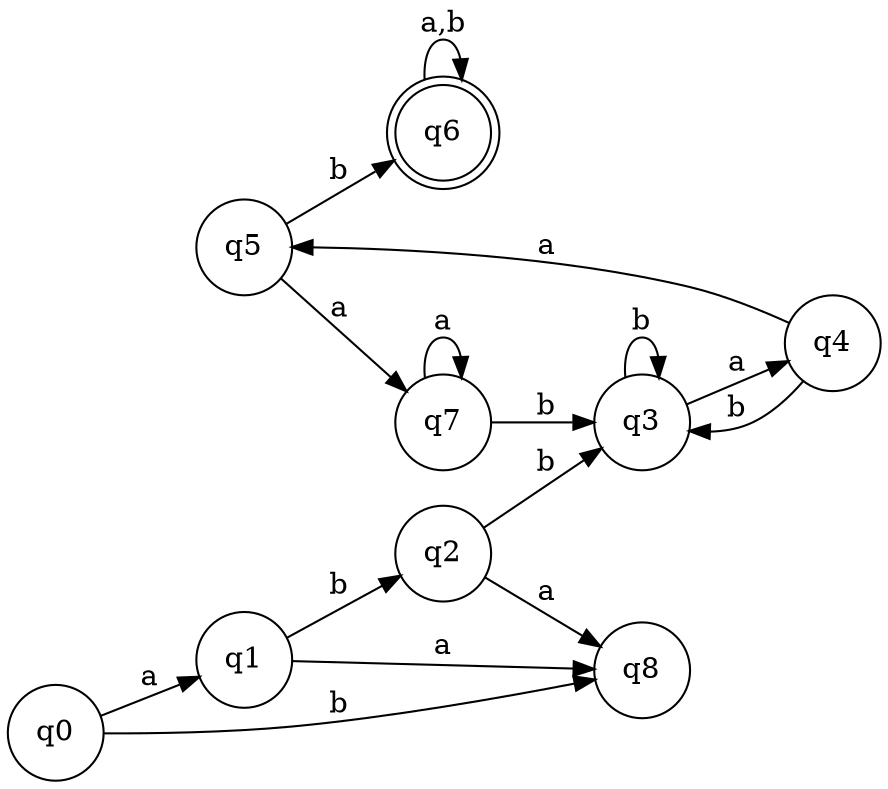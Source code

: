 digraph graphname {
rankdir = LR;
node[shape = doublecircle]; q6;
node[shape = circle];
    q0 -> q1 [label=a];
    q0 -> q8 [label=b];
    q1 -> q8 [label=a];
    q1 -> q2 -> q3 [label=b];
    q2 -> q8 [label=a];
    q3 -> q4 -> q5 [label=a];
    q5 -> q6 [label=b];
    q6 -> q6 [label="a,b"];

    q5 -> q7 [label=a];
    q7 -> q7 [label=a];
    q7 -> q3 [label=b];
    q3 -> q3 [label=b]
    q4 -> q3 [label=b]



}